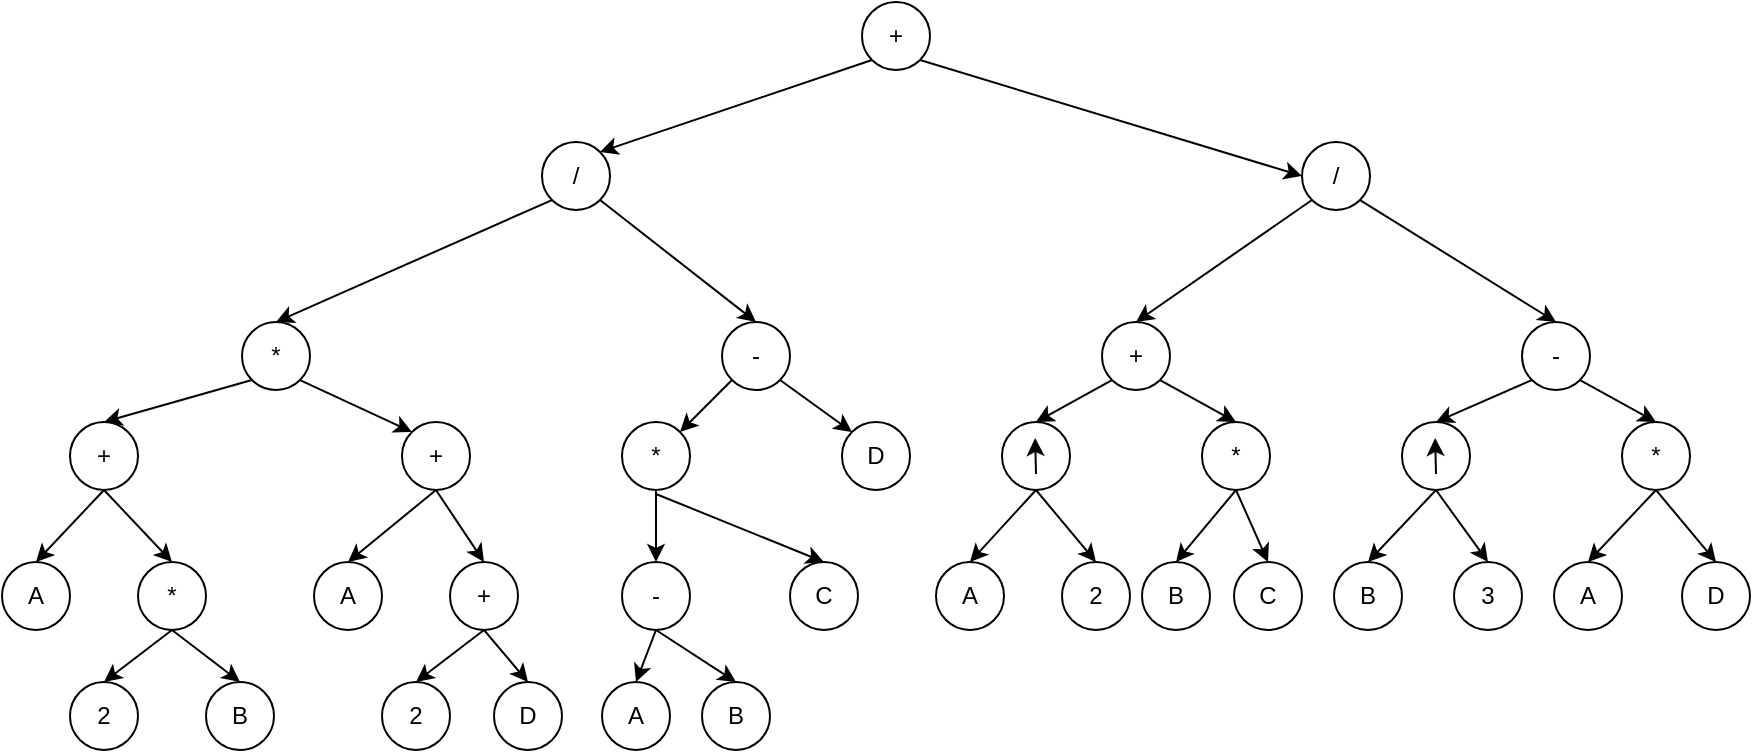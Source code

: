 <mxfile version="15.2.7" type="github">
  <diagram id="9DjfHMaj7yV3WUGjkPvd" name="Page-1">
    <mxGraphModel dx="2012" dy="662" grid="1" gridSize="10" guides="1" tooltips="1" connect="1" arrows="1" fold="1" page="1" pageScale="1" pageWidth="827" pageHeight="1169" math="0" shadow="0">
      <root>
        <mxCell id="0" />
        <mxCell id="1" parent="0" />
        <mxCell id="Gl1G2USBsKFAg4OaESX5-1" value="/" style="ellipse;whiteSpace=wrap;html=1;aspect=fixed;" vertex="1" parent="1">
          <mxGeometry x="580" y="140" width="34" height="34" as="geometry" />
        </mxCell>
        <mxCell id="Gl1G2USBsKFAg4OaESX5-3" value="/" style="ellipse;whiteSpace=wrap;html=1;aspect=fixed;" vertex="1" parent="1">
          <mxGeometry x="200" y="140" width="34" height="34" as="geometry" />
        </mxCell>
        <mxCell id="Gl1G2USBsKFAg4OaESX5-4" value="+" style="ellipse;whiteSpace=wrap;html=1;aspect=fixed;" vertex="1" parent="1">
          <mxGeometry x="360" y="70" width="34" height="34" as="geometry" />
        </mxCell>
        <mxCell id="Gl1G2USBsKFAg4OaESX5-5" value="*" style="ellipse;whiteSpace=wrap;html=1;aspect=fixed;" vertex="1" parent="1">
          <mxGeometry x="50" y="230" width="34" height="34" as="geometry" />
        </mxCell>
        <mxCell id="Gl1G2USBsKFAg4OaESX5-6" value="-" style="ellipse;whiteSpace=wrap;html=1;aspect=fixed;" vertex="1" parent="1">
          <mxGeometry x="290" y="230" width="34" height="34" as="geometry" />
        </mxCell>
        <mxCell id="Gl1G2USBsKFAg4OaESX5-7" value="+" style="ellipse;whiteSpace=wrap;html=1;aspect=fixed;" vertex="1" parent="1">
          <mxGeometry x="480" y="230" width="34" height="34" as="geometry" />
        </mxCell>
        <mxCell id="Gl1G2USBsKFAg4OaESX5-8" value="-" style="ellipse;whiteSpace=wrap;html=1;aspect=fixed;" vertex="1" parent="1">
          <mxGeometry x="690" y="230" width="34" height="34" as="geometry" />
        </mxCell>
        <mxCell id="Gl1G2USBsKFAg4OaESX5-9" value="+" style="ellipse;whiteSpace=wrap;html=1;aspect=fixed;" vertex="1" parent="1">
          <mxGeometry x="-36" y="280" width="34" height="34" as="geometry" />
        </mxCell>
        <mxCell id="Gl1G2USBsKFAg4OaESX5-10" value="+" style="ellipse;whiteSpace=wrap;html=1;aspect=fixed;" vertex="1" parent="1">
          <mxGeometry x="130" y="280" width="34" height="34" as="geometry" />
        </mxCell>
        <mxCell id="Gl1G2USBsKFAg4OaESX5-11" value="*" style="ellipse;whiteSpace=wrap;html=1;aspect=fixed;" vertex="1" parent="1">
          <mxGeometry x="240" y="280" width="34" height="34" as="geometry" />
        </mxCell>
        <mxCell id="Gl1G2USBsKFAg4OaESX5-12" value="D" style="ellipse;whiteSpace=wrap;html=1;aspect=fixed;" vertex="1" parent="1">
          <mxGeometry x="350" y="280" width="34" height="34" as="geometry" />
        </mxCell>
        <mxCell id="Gl1G2USBsKFAg4OaESX5-13" value="&lt;span style=&quot;color: rgba(0 , 0 , 0 , 0) ; font-family: monospace ; font-size: 0px&quot;&gt;%3CmxGraphModel%3E%3Croot%3E%3CmxCell%20id%3D%220%22%2F%3E%3CmxCell%20id%3D%221%22%20parent%3D%220%22%2F%3E%3CmxCell%20id%3D%222%22%20value%3D%22*%22%20style%3D%22ellipse%3BwhiteSpace%3Dwrap%3Bhtml%3D1%3Baspect%3Dfixed%3B%22%20vertex%3D%221%22%20parent%3D%221%22%3E%3CmxGeometry%20x%3D%2270%22%20y%3D%22230%22%20width%3D%2234%22%20height%3D%2234%22%20as%3D%22geometry%22%2F%3E%3C%2FmxCell%3E%3C%2Froot%3E%3C%2FmxGraphMo&lt;/span&gt;" style="ellipse;whiteSpace=wrap;html=1;aspect=fixed;" vertex="1" parent="1">
          <mxGeometry x="430" y="280" width="34" height="34" as="geometry" />
        </mxCell>
        <mxCell id="Gl1G2USBsKFAg4OaESX5-16" value="" style="endArrow=classic;html=1;" edge="1" parent="1">
          <mxGeometry width="50" height="50" relative="1" as="geometry">
            <mxPoint x="447" y="306" as="sourcePoint" />
            <mxPoint x="446.58" y="288" as="targetPoint" />
          </mxGeometry>
        </mxCell>
        <mxCell id="Gl1G2USBsKFAg4OaESX5-22" value="*" style="ellipse;whiteSpace=wrap;html=1;aspect=fixed;" vertex="1" parent="1">
          <mxGeometry x="530" y="280" width="34" height="34" as="geometry" />
        </mxCell>
        <mxCell id="Gl1G2USBsKFAg4OaESX5-23" value="*" style="ellipse;whiteSpace=wrap;html=1;aspect=fixed;" vertex="1" parent="1">
          <mxGeometry x="740" y="280" width="34" height="34" as="geometry" />
        </mxCell>
        <mxCell id="Gl1G2USBsKFAg4OaESX5-24" value="&lt;span style=&quot;color: rgba(0 , 0 , 0 , 0) ; font-family: monospace ; font-size: 0px&quot;&gt;%3CmxGraphModel%3E%3Croot%3E%3CmxCell%20id%3D%220%22%2F%3E%3CmxCell%20id%3D%221%22%20parent%3D%220%22%2F%3E%3CmxCell%20id%3D%222%22%20value%3D%22*%22%20style%3D%22ellipse%3BwhiteSpace%3Dwrap%3Bhtml%3D1%3Baspect%3Dfixed%3B%22%20vertex%3D%221%22%20parent%3D%221%22%3E%3CmxGeometry%20x%3D%2270%22%20y%3D%22230%22%20width%3D%2234%22%20height%3D%2234%22%20as%3D%22geometry%22%2F%3E%3C%2FmxCell%3E%3C%2Froot%3E%3C%2FmxGraphMo&lt;/span&gt;" style="ellipse;whiteSpace=wrap;html=1;aspect=fixed;" vertex="1" parent="1">
          <mxGeometry x="630" y="280" width="34" height="34" as="geometry" />
        </mxCell>
        <mxCell id="Gl1G2USBsKFAg4OaESX5-25" value="" style="endArrow=classic;html=1;" edge="1" parent="1">
          <mxGeometry width="50" height="50" relative="1" as="geometry">
            <mxPoint x="647.0" y="306" as="sourcePoint" />
            <mxPoint x="646.58" y="288" as="targetPoint" />
          </mxGeometry>
        </mxCell>
        <mxCell id="Gl1G2USBsKFAg4OaESX5-27" value="*" style="ellipse;whiteSpace=wrap;html=1;aspect=fixed;" vertex="1" parent="1">
          <mxGeometry x="-2" y="350" width="34" height="34" as="geometry" />
        </mxCell>
        <mxCell id="Gl1G2USBsKFAg4OaESX5-28" value="A" style="ellipse;whiteSpace=wrap;html=1;aspect=fixed;" vertex="1" parent="1">
          <mxGeometry x="-70" y="350" width="34" height="34" as="geometry" />
        </mxCell>
        <mxCell id="Gl1G2USBsKFAg4OaESX5-29" value="2" style="ellipse;whiteSpace=wrap;html=1;aspect=fixed;" vertex="1" parent="1">
          <mxGeometry x="-36" y="410" width="34" height="34" as="geometry" />
        </mxCell>
        <mxCell id="Gl1G2USBsKFAg4OaESX5-30" value="B" style="ellipse;whiteSpace=wrap;html=1;aspect=fixed;" vertex="1" parent="1">
          <mxGeometry x="32" y="410" width="34" height="34" as="geometry" />
        </mxCell>
        <mxCell id="Gl1G2USBsKFAg4OaESX5-31" value="A" style="ellipse;whiteSpace=wrap;html=1;aspect=fixed;" vertex="1" parent="1">
          <mxGeometry x="86" y="350" width="34" height="34" as="geometry" />
        </mxCell>
        <mxCell id="Gl1G2USBsKFAg4OaESX5-32" value="D" style="ellipse;whiteSpace=wrap;html=1;aspect=fixed;" vertex="1" parent="1">
          <mxGeometry x="176" y="410" width="34" height="34" as="geometry" />
        </mxCell>
        <mxCell id="Gl1G2USBsKFAg4OaESX5-33" value="2" style="ellipse;whiteSpace=wrap;html=1;aspect=fixed;" vertex="1" parent="1">
          <mxGeometry x="120" y="410" width="34" height="34" as="geometry" />
        </mxCell>
        <mxCell id="Gl1G2USBsKFAg4OaESX5-34" value="+" style="ellipse;whiteSpace=wrap;html=1;aspect=fixed;" vertex="1" parent="1">
          <mxGeometry x="154" y="350" width="34" height="34" as="geometry" />
        </mxCell>
        <mxCell id="Gl1G2USBsKFAg4OaESX5-35" value="A" style="ellipse;whiteSpace=wrap;html=1;aspect=fixed;" vertex="1" parent="1">
          <mxGeometry x="230" y="410" width="34" height="34" as="geometry" />
        </mxCell>
        <mxCell id="Gl1G2USBsKFAg4OaESX5-36" value="B" style="ellipse;whiteSpace=wrap;html=1;aspect=fixed;" vertex="1" parent="1">
          <mxGeometry x="280" y="410" width="34" height="34" as="geometry" />
        </mxCell>
        <mxCell id="Gl1G2USBsKFAg4OaESX5-37" value="-" style="ellipse;whiteSpace=wrap;html=1;aspect=fixed;" vertex="1" parent="1">
          <mxGeometry x="240" y="350" width="34" height="34" as="geometry" />
        </mxCell>
        <mxCell id="Gl1G2USBsKFAg4OaESX5-38" value="C" style="ellipse;whiteSpace=wrap;html=1;aspect=fixed;" vertex="1" parent="1">
          <mxGeometry x="324" y="350" width="34" height="34" as="geometry" />
        </mxCell>
        <mxCell id="Gl1G2USBsKFAg4OaESX5-39" value="A" style="ellipse;whiteSpace=wrap;html=1;aspect=fixed;" vertex="1" parent="1">
          <mxGeometry x="397" y="350" width="34" height="34" as="geometry" />
        </mxCell>
        <mxCell id="Gl1G2USBsKFAg4OaESX5-40" value="2" style="ellipse;whiteSpace=wrap;html=1;aspect=fixed;" vertex="1" parent="1">
          <mxGeometry x="460" y="350" width="34" height="34" as="geometry" />
        </mxCell>
        <mxCell id="Gl1G2USBsKFAg4OaESX5-41" value="B" style="ellipse;whiteSpace=wrap;html=1;aspect=fixed;" vertex="1" parent="1">
          <mxGeometry x="596" y="350" width="34" height="34" as="geometry" />
        </mxCell>
        <mxCell id="Gl1G2USBsKFAg4OaESX5-42" value="3" style="ellipse;whiteSpace=wrap;html=1;aspect=fixed;" vertex="1" parent="1">
          <mxGeometry x="656" y="350" width="34" height="34" as="geometry" />
        </mxCell>
        <mxCell id="Gl1G2USBsKFAg4OaESX5-43" value="B" style="ellipse;whiteSpace=wrap;html=1;aspect=fixed;" vertex="1" parent="1">
          <mxGeometry x="500" y="350" width="34" height="34" as="geometry" />
        </mxCell>
        <mxCell id="Gl1G2USBsKFAg4OaESX5-44" value="C" style="ellipse;whiteSpace=wrap;html=1;aspect=fixed;" vertex="1" parent="1">
          <mxGeometry x="546" y="350" width="34" height="34" as="geometry" />
        </mxCell>
        <mxCell id="Gl1G2USBsKFAg4OaESX5-45" value="A" style="ellipse;whiteSpace=wrap;html=1;aspect=fixed;" vertex="1" parent="1">
          <mxGeometry x="706" y="350" width="34" height="34" as="geometry" />
        </mxCell>
        <mxCell id="Gl1G2USBsKFAg4OaESX5-46" value="D" style="ellipse;whiteSpace=wrap;html=1;aspect=fixed;" vertex="1" parent="1">
          <mxGeometry x="770" y="350" width="34" height="34" as="geometry" />
        </mxCell>
        <mxCell id="Gl1G2USBsKFAg4OaESX5-51" value="" style="endArrow=classic;html=1;exitX=0;exitY=1;exitDx=0;exitDy=0;entryX=1;entryY=0;entryDx=0;entryDy=0;" edge="1" parent="1" source="Gl1G2USBsKFAg4OaESX5-4" target="Gl1G2USBsKFAg4OaESX5-3">
          <mxGeometry width="50" height="50" relative="1" as="geometry">
            <mxPoint x="308" y="182" as="sourcePoint" />
            <mxPoint x="358" y="132" as="targetPoint" />
          </mxGeometry>
        </mxCell>
        <mxCell id="Gl1G2USBsKFAg4OaESX5-52" value="" style="endArrow=classic;html=1;exitX=1;exitY=1;exitDx=0;exitDy=0;entryX=0.5;entryY=0;entryDx=0;entryDy=0;" edge="1" parent="1" source="Gl1G2USBsKFAg4OaESX5-1" target="Gl1G2USBsKFAg4OaESX5-8">
          <mxGeometry width="50" height="50" relative="1" as="geometry">
            <mxPoint x="614" y="250" as="sourcePoint" />
            <mxPoint x="664" y="200" as="targetPoint" />
          </mxGeometry>
        </mxCell>
        <mxCell id="Gl1G2USBsKFAg4OaESX5-53" value="" style="endArrow=classic;html=1;exitX=0;exitY=1;exitDx=0;exitDy=0;entryX=0.5;entryY=0;entryDx=0;entryDy=0;" edge="1" parent="1" source="Gl1G2USBsKFAg4OaESX5-1" target="Gl1G2USBsKFAg4OaESX5-7">
          <mxGeometry width="50" height="50" relative="1" as="geometry">
            <mxPoint x="410" y="200" as="sourcePoint" />
            <mxPoint x="460" y="150" as="targetPoint" />
          </mxGeometry>
        </mxCell>
        <mxCell id="Gl1G2USBsKFAg4OaESX5-54" value="" style="endArrow=classic;html=1;exitX=0;exitY=1;exitDx=0;exitDy=0;entryX=0.5;entryY=0;entryDx=0;entryDy=0;" edge="1" parent="1" source="Gl1G2USBsKFAg4OaESX5-3" target="Gl1G2USBsKFAg4OaESX5-5">
          <mxGeometry width="50" height="50" relative="1" as="geometry">
            <mxPoint x="114" y="240" as="sourcePoint" />
            <mxPoint x="164" y="190" as="targetPoint" />
          </mxGeometry>
        </mxCell>
        <mxCell id="Gl1G2USBsKFAg4OaESX5-55" value="" style="endArrow=classic;html=1;exitX=1;exitY=1;exitDx=0;exitDy=0;entryX=0.5;entryY=0;entryDx=0;entryDy=0;" edge="1" parent="1" source="Gl1G2USBsKFAg4OaESX5-3" target="Gl1G2USBsKFAg4OaESX5-6">
          <mxGeometry width="50" height="50" relative="1" as="geometry">
            <mxPoint x="431" y="210" as="sourcePoint" />
            <mxPoint x="481" y="160" as="targetPoint" />
          </mxGeometry>
        </mxCell>
        <mxCell id="Gl1G2USBsKFAg4OaESX5-56" value="" style="endArrow=classic;html=1;entryX=0;entryY=0.5;entryDx=0;entryDy=0;exitX=1;exitY=1;exitDx=0;exitDy=0;" edge="1" parent="1" source="Gl1G2USBsKFAg4OaESX5-4" target="Gl1G2USBsKFAg4OaESX5-1">
          <mxGeometry width="50" height="50" relative="1" as="geometry">
            <mxPoint x="430" y="320" as="sourcePoint" />
            <mxPoint x="480" y="270" as="targetPoint" />
          </mxGeometry>
        </mxCell>
        <mxCell id="Gl1G2USBsKFAg4OaESX5-59" value="" style="endArrow=classic;html=1;entryX=0.5;entryY=0;entryDx=0;entryDy=0;exitX=0;exitY=1;exitDx=0;exitDy=0;" edge="1" parent="1" source="Gl1G2USBsKFAg4OaESX5-7" target="Gl1G2USBsKFAg4OaESX5-13">
          <mxGeometry width="50" height="50" relative="1" as="geometry">
            <mxPoint x="430" y="320" as="sourcePoint" />
            <mxPoint x="480" y="270" as="targetPoint" />
          </mxGeometry>
        </mxCell>
        <mxCell id="Gl1G2USBsKFAg4OaESX5-60" value="" style="endArrow=classic;html=1;entryX=0.5;entryY=0;entryDx=0;entryDy=0;exitX=1;exitY=1;exitDx=0;exitDy=0;" edge="1" parent="1" source="Gl1G2USBsKFAg4OaESX5-8" target="Gl1G2USBsKFAg4OaESX5-23">
          <mxGeometry width="50" height="50" relative="1" as="geometry">
            <mxPoint x="430" y="320" as="sourcePoint" />
            <mxPoint x="480" y="270" as="targetPoint" />
          </mxGeometry>
        </mxCell>
        <mxCell id="Gl1G2USBsKFAg4OaESX5-61" value="" style="endArrow=classic;html=1;exitX=0;exitY=1;exitDx=0;exitDy=0;entryX=0.5;entryY=0;entryDx=0;entryDy=0;" edge="1" parent="1" source="Gl1G2USBsKFAg4OaESX5-8" target="Gl1G2USBsKFAg4OaESX5-24">
          <mxGeometry width="50" height="50" relative="1" as="geometry">
            <mxPoint x="596" y="290" as="sourcePoint" />
            <mxPoint x="646" y="240" as="targetPoint" />
          </mxGeometry>
        </mxCell>
        <mxCell id="Gl1G2USBsKFAg4OaESX5-62" value="" style="endArrow=classic;html=1;exitX=1;exitY=1;exitDx=0;exitDy=0;entryX=0.5;entryY=0;entryDx=0;entryDy=0;" edge="1" parent="1" source="Gl1G2USBsKFAg4OaESX5-7" target="Gl1G2USBsKFAg4OaESX5-22">
          <mxGeometry width="50" height="50" relative="1" as="geometry">
            <mxPoint x="534" y="290" as="sourcePoint" />
            <mxPoint x="584" y="240" as="targetPoint" />
          </mxGeometry>
        </mxCell>
        <mxCell id="Gl1G2USBsKFAg4OaESX5-63" value="" style="endArrow=classic;html=1;exitX=0;exitY=1;exitDx=0;exitDy=0;entryX=1;entryY=0;entryDx=0;entryDy=0;" edge="1" parent="1" source="Gl1G2USBsKFAg4OaESX5-6" target="Gl1G2USBsKFAg4OaESX5-11">
          <mxGeometry width="50" height="50" relative="1" as="geometry">
            <mxPoint x="264" y="314" as="sourcePoint" />
            <mxPoint x="314" y="264" as="targetPoint" />
          </mxGeometry>
        </mxCell>
        <mxCell id="Gl1G2USBsKFAg4OaESX5-64" value="" style="endArrow=classic;html=1;exitX=1;exitY=1;exitDx=0;exitDy=0;entryX=0;entryY=0;entryDx=0;entryDy=0;" edge="1" parent="1" source="Gl1G2USBsKFAg4OaESX5-6" target="Gl1G2USBsKFAg4OaESX5-12">
          <mxGeometry width="50" height="50" relative="1" as="geometry">
            <mxPoint x="334" y="290" as="sourcePoint" />
            <mxPoint x="384" y="240" as="targetPoint" />
          </mxGeometry>
        </mxCell>
        <mxCell id="Gl1G2USBsKFAg4OaESX5-65" value="" style="endArrow=classic;html=1;exitX=1;exitY=1;exitDx=0;exitDy=0;entryX=0;entryY=0;entryDx=0;entryDy=0;" edge="1" parent="1" source="Gl1G2USBsKFAg4OaESX5-5" target="Gl1G2USBsKFAg4OaESX5-10">
          <mxGeometry width="50" height="50" relative="1" as="geometry">
            <mxPoint x="90" y="280" as="sourcePoint" />
            <mxPoint x="140" y="230" as="targetPoint" />
          </mxGeometry>
        </mxCell>
        <mxCell id="Gl1G2USBsKFAg4OaESX5-66" value="" style="endArrow=classic;html=1;entryX=0.5;entryY=0;entryDx=0;entryDy=0;exitX=0;exitY=1;exitDx=0;exitDy=0;" edge="1" parent="1" source="Gl1G2USBsKFAg4OaESX5-5" target="Gl1G2USBsKFAg4OaESX5-9">
          <mxGeometry width="50" height="50" relative="1" as="geometry">
            <mxPoint x="480" y="320" as="sourcePoint" />
            <mxPoint x="530" y="270" as="targetPoint" />
          </mxGeometry>
        </mxCell>
        <mxCell id="Gl1G2USBsKFAg4OaESX5-68" value="" style="endArrow=classic;html=1;entryX=0.5;entryY=0;entryDx=0;entryDy=0;exitX=0.5;exitY=1;exitDx=0;exitDy=0;" edge="1" parent="1" source="Gl1G2USBsKFAg4OaESX5-22" target="Gl1G2USBsKFAg4OaESX5-44">
          <mxGeometry width="50" height="50" relative="1" as="geometry">
            <mxPoint x="430" y="320" as="sourcePoint" />
            <mxPoint x="480" y="270" as="targetPoint" />
          </mxGeometry>
        </mxCell>
        <mxCell id="Gl1G2USBsKFAg4OaESX5-69" value="" style="endArrow=classic;html=1;entryX=0.5;entryY=0;entryDx=0;entryDy=0;exitX=0.5;exitY=1;exitDx=0;exitDy=0;" edge="1" parent="1" source="Gl1G2USBsKFAg4OaESX5-22" target="Gl1G2USBsKFAg4OaESX5-43">
          <mxGeometry width="50" height="50" relative="1" as="geometry">
            <mxPoint x="430" y="320" as="sourcePoint" />
            <mxPoint x="480" y="270" as="targetPoint" />
          </mxGeometry>
        </mxCell>
        <mxCell id="Gl1G2USBsKFAg4OaESX5-70" value="" style="endArrow=classic;html=1;entryX=0.5;entryY=0;entryDx=0;entryDy=0;exitX=0.5;exitY=1;exitDx=0;exitDy=0;" edge="1" parent="1" source="Gl1G2USBsKFAg4OaESX5-13" target="Gl1G2USBsKFAg4OaESX5-40">
          <mxGeometry width="50" height="50" relative="1" as="geometry">
            <mxPoint x="430" y="320" as="sourcePoint" />
            <mxPoint x="480" y="270" as="targetPoint" />
          </mxGeometry>
        </mxCell>
        <mxCell id="Gl1G2USBsKFAg4OaESX5-71" value="" style="endArrow=classic;html=1;entryX=0.5;entryY=0;entryDx=0;entryDy=0;exitX=0.5;exitY=1;exitDx=0;exitDy=0;" edge="1" parent="1" source="Gl1G2USBsKFAg4OaESX5-13" target="Gl1G2USBsKFAg4OaESX5-39">
          <mxGeometry width="50" height="50" relative="1" as="geometry">
            <mxPoint x="430" y="320" as="sourcePoint" />
            <mxPoint x="480" y="270" as="targetPoint" />
          </mxGeometry>
        </mxCell>
        <mxCell id="Gl1G2USBsKFAg4OaESX5-72" value="" style="endArrow=classic;html=1;entryX=0.5;entryY=0;entryDx=0;entryDy=0;" edge="1" parent="1" target="Gl1G2USBsKFAg4OaESX5-38">
          <mxGeometry width="50" height="50" relative="1" as="geometry">
            <mxPoint x="257" y="316" as="sourcePoint" />
            <mxPoint x="530" y="270" as="targetPoint" />
          </mxGeometry>
        </mxCell>
        <mxCell id="Gl1G2USBsKFAg4OaESX5-73" value="" style="endArrow=classic;html=1;entryX=0.5;entryY=0;entryDx=0;entryDy=0;exitX=0.5;exitY=1;exitDx=0;exitDy=0;" edge="1" parent="1" source="Gl1G2USBsKFAg4OaESX5-11" target="Gl1G2USBsKFAg4OaESX5-37">
          <mxGeometry width="50" height="50" relative="1" as="geometry">
            <mxPoint x="480" y="320" as="sourcePoint" />
            <mxPoint x="530" y="270" as="targetPoint" />
          </mxGeometry>
        </mxCell>
        <mxCell id="Gl1G2USBsKFAg4OaESX5-74" value="" style="endArrow=classic;html=1;exitX=0.5;exitY=1;exitDx=0;exitDy=0;entryX=0.5;entryY=0;entryDx=0;entryDy=0;" edge="1" parent="1" source="Gl1G2USBsKFAg4OaESX5-23" target="Gl1G2USBsKFAg4OaESX5-46">
          <mxGeometry width="50" height="50" relative="1" as="geometry">
            <mxPoint x="430" y="320" as="sourcePoint" />
            <mxPoint x="480" y="270" as="targetPoint" />
          </mxGeometry>
        </mxCell>
        <mxCell id="Gl1G2USBsKFAg4OaESX5-75" value="" style="endArrow=classic;html=1;entryX=0.5;entryY=0;entryDx=0;entryDy=0;exitX=0.5;exitY=1;exitDx=0;exitDy=0;" edge="1" parent="1" source="Gl1G2USBsKFAg4OaESX5-23" target="Gl1G2USBsKFAg4OaESX5-45">
          <mxGeometry width="50" height="50" relative="1" as="geometry">
            <mxPoint x="430" y="320" as="sourcePoint" />
            <mxPoint x="480" y="270" as="targetPoint" />
          </mxGeometry>
        </mxCell>
        <mxCell id="Gl1G2USBsKFAg4OaESX5-76" value="" style="endArrow=classic;html=1;entryX=0.5;entryY=0;entryDx=0;entryDy=0;exitX=0.5;exitY=1;exitDx=0;exitDy=0;" edge="1" parent="1" source="Gl1G2USBsKFAg4OaESX5-24" target="Gl1G2USBsKFAg4OaESX5-42">
          <mxGeometry width="50" height="50" relative="1" as="geometry">
            <mxPoint x="430" y="320" as="sourcePoint" />
            <mxPoint x="480" y="270" as="targetPoint" />
          </mxGeometry>
        </mxCell>
        <mxCell id="Gl1G2USBsKFAg4OaESX5-77" value="" style="endArrow=classic;html=1;entryX=0.5;entryY=0;entryDx=0;entryDy=0;exitX=0.5;exitY=1;exitDx=0;exitDy=0;" edge="1" parent="1" source="Gl1G2USBsKFAg4OaESX5-24" target="Gl1G2USBsKFAg4OaESX5-41">
          <mxGeometry width="50" height="50" relative="1" as="geometry">
            <mxPoint x="430" y="320" as="sourcePoint" />
            <mxPoint x="480" y="270" as="targetPoint" />
          </mxGeometry>
        </mxCell>
        <mxCell id="Gl1G2USBsKFAg4OaESX5-78" value="" style="endArrow=classic;html=1;exitX=0.5;exitY=1;exitDx=0;exitDy=0;entryX=0.5;entryY=0;entryDx=0;entryDy=0;" edge="1" parent="1" source="Gl1G2USBsKFAg4OaESX5-9" target="Gl1G2USBsKFAg4OaESX5-28">
          <mxGeometry width="50" height="50" relative="1" as="geometry">
            <mxPoint x="480" y="320" as="sourcePoint" />
            <mxPoint x="530" y="270" as="targetPoint" />
          </mxGeometry>
        </mxCell>
        <mxCell id="Gl1G2USBsKFAg4OaESX5-79" value="" style="endArrow=classic;html=1;exitX=0.5;exitY=1;exitDx=0;exitDy=0;entryX=0.5;entryY=0;entryDx=0;entryDy=0;" edge="1" parent="1" source="Gl1G2USBsKFAg4OaESX5-9" target="Gl1G2USBsKFAg4OaESX5-27">
          <mxGeometry width="50" height="50" relative="1" as="geometry">
            <mxPoint x="480" y="320" as="sourcePoint" />
            <mxPoint x="530" y="270" as="targetPoint" />
          </mxGeometry>
        </mxCell>
        <mxCell id="Gl1G2USBsKFAg4OaESX5-80" value="" style="endArrow=classic;html=1;exitX=0.5;exitY=1;exitDx=0;exitDy=0;entryX=0.5;entryY=0;entryDx=0;entryDy=0;" edge="1" parent="1" source="Gl1G2USBsKFAg4OaESX5-10" target="Gl1G2USBsKFAg4OaESX5-34">
          <mxGeometry width="50" height="50" relative="1" as="geometry">
            <mxPoint x="480" y="320" as="sourcePoint" />
            <mxPoint x="530" y="270" as="targetPoint" />
          </mxGeometry>
        </mxCell>
        <mxCell id="Gl1G2USBsKFAg4OaESX5-81" value="" style="endArrow=classic;html=1;exitX=0.5;exitY=1;exitDx=0;exitDy=0;entryX=0.5;entryY=0;entryDx=0;entryDy=0;" edge="1" parent="1" source="Gl1G2USBsKFAg4OaESX5-10" target="Gl1G2USBsKFAg4OaESX5-31">
          <mxGeometry width="50" height="50" relative="1" as="geometry">
            <mxPoint x="480" y="320" as="sourcePoint" />
            <mxPoint x="530" y="270" as="targetPoint" />
          </mxGeometry>
        </mxCell>
        <mxCell id="Gl1G2USBsKFAg4OaESX5-82" value="" style="endArrow=classic;html=1;entryX=0.5;entryY=0;entryDx=0;entryDy=0;exitX=0.5;exitY=1;exitDx=0;exitDy=0;" edge="1" parent="1" source="Gl1G2USBsKFAg4OaESX5-34" target="Gl1G2USBsKFAg4OaESX5-32">
          <mxGeometry width="50" height="50" relative="1" as="geometry">
            <mxPoint x="480" y="320" as="sourcePoint" />
            <mxPoint x="530" y="270" as="targetPoint" />
          </mxGeometry>
        </mxCell>
        <mxCell id="Gl1G2USBsKFAg4OaESX5-83" value="" style="endArrow=classic;html=1;entryX=0.5;entryY=0;entryDx=0;entryDy=0;exitX=0.5;exitY=1;exitDx=0;exitDy=0;" edge="1" parent="1" source="Gl1G2USBsKFAg4OaESX5-34" target="Gl1G2USBsKFAg4OaESX5-33">
          <mxGeometry width="50" height="50" relative="1" as="geometry">
            <mxPoint x="480" y="320" as="sourcePoint" />
            <mxPoint x="530" y="270" as="targetPoint" />
          </mxGeometry>
        </mxCell>
        <mxCell id="Gl1G2USBsKFAg4OaESX5-84" value="" style="endArrow=classic;html=1;exitX=0.5;exitY=1;exitDx=0;exitDy=0;entryX=0.5;entryY=0;entryDx=0;entryDy=0;" edge="1" parent="1" source="Gl1G2USBsKFAg4OaESX5-37" target="Gl1G2USBsKFAg4OaESX5-35">
          <mxGeometry width="50" height="50" relative="1" as="geometry">
            <mxPoint x="480" y="320" as="sourcePoint" />
            <mxPoint x="530" y="270" as="targetPoint" />
          </mxGeometry>
        </mxCell>
        <mxCell id="Gl1G2USBsKFAg4OaESX5-85" value="" style="endArrow=classic;html=1;exitX=0.5;exitY=1;exitDx=0;exitDy=0;entryX=0.5;entryY=0;entryDx=0;entryDy=0;" edge="1" parent="1" source="Gl1G2USBsKFAg4OaESX5-37" target="Gl1G2USBsKFAg4OaESX5-36">
          <mxGeometry width="50" height="50" relative="1" as="geometry">
            <mxPoint x="480" y="320" as="sourcePoint" />
            <mxPoint x="530" y="270" as="targetPoint" />
          </mxGeometry>
        </mxCell>
        <mxCell id="Gl1G2USBsKFAg4OaESX5-87" value="" style="endArrow=classic;html=1;exitX=0.5;exitY=1;exitDx=0;exitDy=0;entryX=0.5;entryY=0;entryDx=0;entryDy=0;" edge="1" parent="1" source="Gl1G2USBsKFAg4OaESX5-27" target="Gl1G2USBsKFAg4OaESX5-29">
          <mxGeometry width="50" height="50" relative="1" as="geometry">
            <mxPoint x="480" y="320" as="sourcePoint" />
            <mxPoint x="530" y="270" as="targetPoint" />
          </mxGeometry>
        </mxCell>
        <mxCell id="Gl1G2USBsKFAg4OaESX5-88" value="" style="endArrow=classic;html=1;exitX=0.5;exitY=1;exitDx=0;exitDy=0;entryX=0.5;entryY=0;entryDx=0;entryDy=0;" edge="1" parent="1" source="Gl1G2USBsKFAg4OaESX5-27" target="Gl1G2USBsKFAg4OaESX5-30">
          <mxGeometry width="50" height="50" relative="1" as="geometry">
            <mxPoint x="480" y="320" as="sourcePoint" />
            <mxPoint x="530" y="270" as="targetPoint" />
          </mxGeometry>
        </mxCell>
      </root>
    </mxGraphModel>
  </diagram>
</mxfile>
